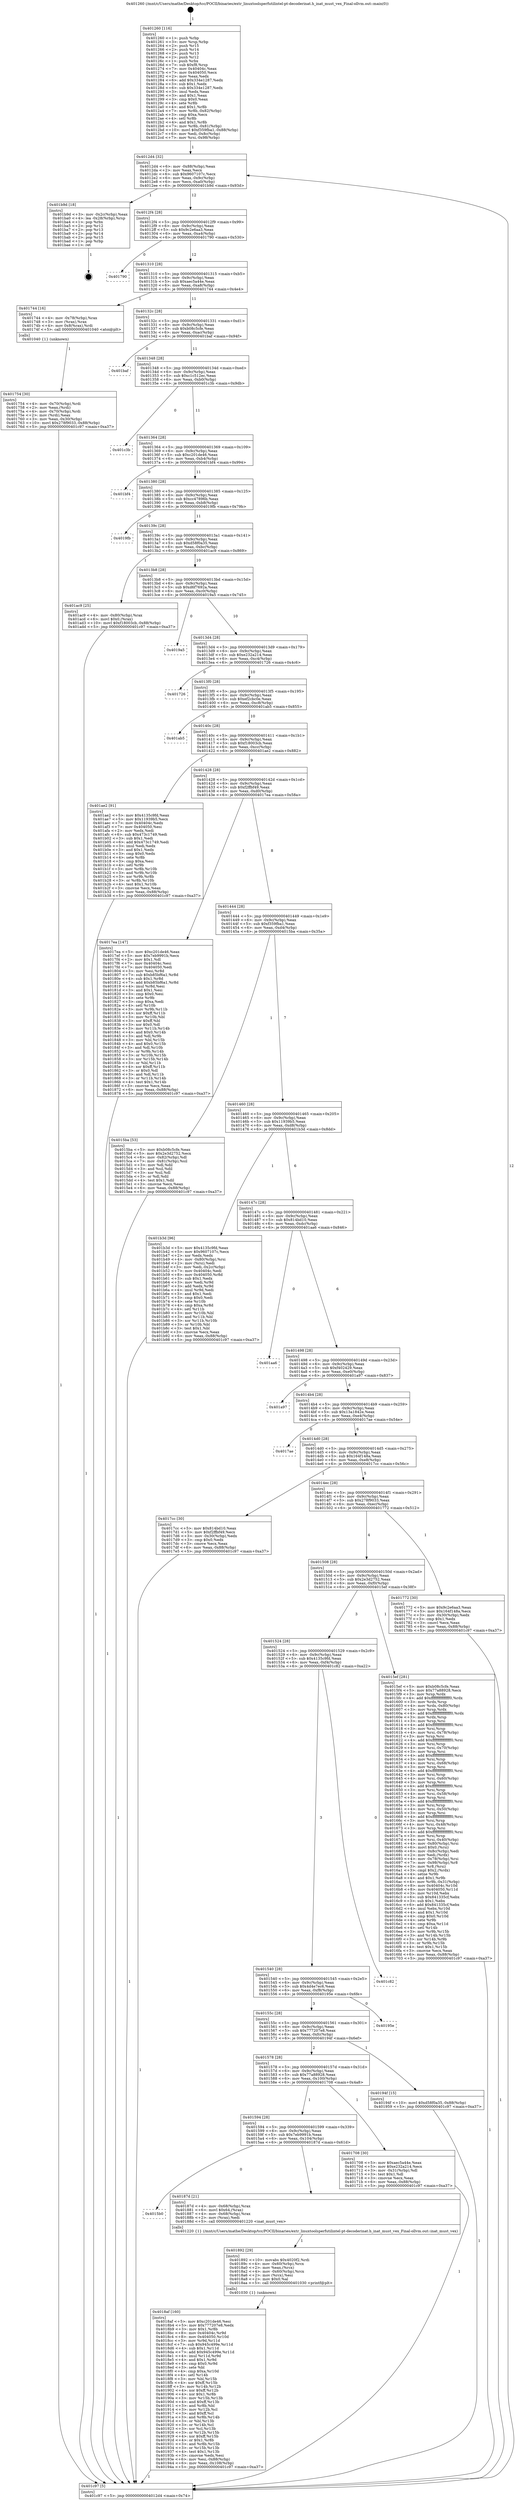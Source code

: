 digraph "0x401260" {
  label = "0x401260 (/mnt/c/Users/mathe/Desktop/tcc/POCII/binaries/extr_linuxtoolsperfutilintel-pt-decoderinat.h_inat_must_vex_Final-ollvm.out::main(0))"
  labelloc = "t"
  node[shape=record]

  Entry [label="",width=0.3,height=0.3,shape=circle,fillcolor=black,style=filled]
  "0x4012d4" [label="{
     0x4012d4 [32]\l
     | [instrs]\l
     &nbsp;&nbsp;0x4012d4 \<+6\>: mov -0x88(%rbp),%eax\l
     &nbsp;&nbsp;0x4012da \<+2\>: mov %eax,%ecx\l
     &nbsp;&nbsp;0x4012dc \<+6\>: sub $0x9607107c,%ecx\l
     &nbsp;&nbsp;0x4012e2 \<+6\>: mov %eax,-0x9c(%rbp)\l
     &nbsp;&nbsp;0x4012e8 \<+6\>: mov %ecx,-0xa0(%rbp)\l
     &nbsp;&nbsp;0x4012ee \<+6\>: je 0000000000401b9d \<main+0x93d\>\l
  }"]
  "0x401b9d" [label="{
     0x401b9d [18]\l
     | [instrs]\l
     &nbsp;&nbsp;0x401b9d \<+3\>: mov -0x2c(%rbp),%eax\l
     &nbsp;&nbsp;0x401ba0 \<+4\>: lea -0x28(%rbp),%rsp\l
     &nbsp;&nbsp;0x401ba4 \<+1\>: pop %rbx\l
     &nbsp;&nbsp;0x401ba5 \<+2\>: pop %r12\l
     &nbsp;&nbsp;0x401ba7 \<+2\>: pop %r13\l
     &nbsp;&nbsp;0x401ba9 \<+2\>: pop %r14\l
     &nbsp;&nbsp;0x401bab \<+2\>: pop %r15\l
     &nbsp;&nbsp;0x401bad \<+1\>: pop %rbp\l
     &nbsp;&nbsp;0x401bae \<+1\>: ret\l
  }"]
  "0x4012f4" [label="{
     0x4012f4 [28]\l
     | [instrs]\l
     &nbsp;&nbsp;0x4012f4 \<+5\>: jmp 00000000004012f9 \<main+0x99\>\l
     &nbsp;&nbsp;0x4012f9 \<+6\>: mov -0x9c(%rbp),%eax\l
     &nbsp;&nbsp;0x4012ff \<+5\>: sub $0x9c2e6aa3,%eax\l
     &nbsp;&nbsp;0x401304 \<+6\>: mov %eax,-0xa4(%rbp)\l
     &nbsp;&nbsp;0x40130a \<+6\>: je 0000000000401790 \<main+0x530\>\l
  }"]
  Exit [label="",width=0.3,height=0.3,shape=circle,fillcolor=black,style=filled,peripheries=2]
  "0x401790" [label="{
     0x401790\l
  }", style=dashed]
  "0x401310" [label="{
     0x401310 [28]\l
     | [instrs]\l
     &nbsp;&nbsp;0x401310 \<+5\>: jmp 0000000000401315 \<main+0xb5\>\l
     &nbsp;&nbsp;0x401315 \<+6\>: mov -0x9c(%rbp),%eax\l
     &nbsp;&nbsp;0x40131b \<+5\>: sub $0xaec5a44e,%eax\l
     &nbsp;&nbsp;0x401320 \<+6\>: mov %eax,-0xa8(%rbp)\l
     &nbsp;&nbsp;0x401326 \<+6\>: je 0000000000401744 \<main+0x4e4\>\l
  }"]
  "0x4018af" [label="{
     0x4018af [160]\l
     | [instrs]\l
     &nbsp;&nbsp;0x4018af \<+5\>: mov $0xc201de46,%esi\l
     &nbsp;&nbsp;0x4018b4 \<+5\>: mov $0x777207e8,%edx\l
     &nbsp;&nbsp;0x4018b9 \<+3\>: mov $0x1,%r8b\l
     &nbsp;&nbsp;0x4018bc \<+8\>: mov 0x40404c,%r9d\l
     &nbsp;&nbsp;0x4018c4 \<+8\>: mov 0x404050,%r10d\l
     &nbsp;&nbsp;0x4018cc \<+3\>: mov %r9d,%r11d\l
     &nbsp;&nbsp;0x4018cf \<+7\>: sub $0x945c499e,%r11d\l
     &nbsp;&nbsp;0x4018d6 \<+4\>: sub $0x1,%r11d\l
     &nbsp;&nbsp;0x4018da \<+7\>: add $0x945c499e,%r11d\l
     &nbsp;&nbsp;0x4018e1 \<+4\>: imul %r11d,%r9d\l
     &nbsp;&nbsp;0x4018e5 \<+4\>: and $0x1,%r9d\l
     &nbsp;&nbsp;0x4018e9 \<+4\>: cmp $0x0,%r9d\l
     &nbsp;&nbsp;0x4018ed \<+3\>: sete %bl\l
     &nbsp;&nbsp;0x4018f0 \<+4\>: cmp $0xa,%r10d\l
     &nbsp;&nbsp;0x4018f4 \<+4\>: setl %r14b\l
     &nbsp;&nbsp;0x4018f8 \<+3\>: mov %bl,%r15b\l
     &nbsp;&nbsp;0x4018fb \<+4\>: xor $0xff,%r15b\l
     &nbsp;&nbsp;0x4018ff \<+3\>: mov %r14b,%r12b\l
     &nbsp;&nbsp;0x401902 \<+4\>: xor $0xff,%r12b\l
     &nbsp;&nbsp;0x401906 \<+4\>: xor $0x1,%r8b\l
     &nbsp;&nbsp;0x40190a \<+3\>: mov %r15b,%r13b\l
     &nbsp;&nbsp;0x40190d \<+4\>: and $0xff,%r13b\l
     &nbsp;&nbsp;0x401911 \<+3\>: and %r8b,%bl\l
     &nbsp;&nbsp;0x401914 \<+3\>: mov %r12b,%cl\l
     &nbsp;&nbsp;0x401917 \<+3\>: and $0xff,%cl\l
     &nbsp;&nbsp;0x40191a \<+3\>: and %r8b,%r14b\l
     &nbsp;&nbsp;0x40191d \<+3\>: or %bl,%r13b\l
     &nbsp;&nbsp;0x401920 \<+3\>: or %r14b,%cl\l
     &nbsp;&nbsp;0x401923 \<+3\>: xor %cl,%r13b\l
     &nbsp;&nbsp;0x401926 \<+3\>: or %r12b,%r15b\l
     &nbsp;&nbsp;0x401929 \<+4\>: xor $0xff,%r15b\l
     &nbsp;&nbsp;0x40192d \<+4\>: or $0x1,%r8b\l
     &nbsp;&nbsp;0x401931 \<+3\>: and %r8b,%r15b\l
     &nbsp;&nbsp;0x401934 \<+3\>: or %r15b,%r13b\l
     &nbsp;&nbsp;0x401937 \<+4\>: test $0x1,%r13b\l
     &nbsp;&nbsp;0x40193b \<+3\>: cmovne %edx,%esi\l
     &nbsp;&nbsp;0x40193e \<+6\>: mov %esi,-0x88(%rbp)\l
     &nbsp;&nbsp;0x401944 \<+6\>: mov %eax,-0x108(%rbp)\l
     &nbsp;&nbsp;0x40194a \<+5\>: jmp 0000000000401c97 \<main+0xa37\>\l
  }"]
  "0x401744" [label="{
     0x401744 [16]\l
     | [instrs]\l
     &nbsp;&nbsp;0x401744 \<+4\>: mov -0x78(%rbp),%rax\l
     &nbsp;&nbsp;0x401748 \<+3\>: mov (%rax),%rax\l
     &nbsp;&nbsp;0x40174b \<+4\>: mov 0x8(%rax),%rdi\l
     &nbsp;&nbsp;0x40174f \<+5\>: call 0000000000401040 \<atoi@plt\>\l
     | [calls]\l
     &nbsp;&nbsp;0x401040 \{1\} (unknown)\l
  }"]
  "0x40132c" [label="{
     0x40132c [28]\l
     | [instrs]\l
     &nbsp;&nbsp;0x40132c \<+5\>: jmp 0000000000401331 \<main+0xd1\>\l
     &nbsp;&nbsp;0x401331 \<+6\>: mov -0x9c(%rbp),%eax\l
     &nbsp;&nbsp;0x401337 \<+5\>: sub $0xb08c5cfe,%eax\l
     &nbsp;&nbsp;0x40133c \<+6\>: mov %eax,-0xac(%rbp)\l
     &nbsp;&nbsp;0x401342 \<+6\>: je 0000000000401baf \<main+0x94f\>\l
  }"]
  "0x401892" [label="{
     0x401892 [29]\l
     | [instrs]\l
     &nbsp;&nbsp;0x401892 \<+10\>: movabs $0x4020f2,%rdi\l
     &nbsp;&nbsp;0x40189c \<+4\>: mov -0x60(%rbp),%rcx\l
     &nbsp;&nbsp;0x4018a0 \<+2\>: mov %eax,(%rcx)\l
     &nbsp;&nbsp;0x4018a2 \<+4\>: mov -0x60(%rbp),%rcx\l
     &nbsp;&nbsp;0x4018a6 \<+2\>: mov (%rcx),%esi\l
     &nbsp;&nbsp;0x4018a8 \<+2\>: mov $0x0,%al\l
     &nbsp;&nbsp;0x4018aa \<+5\>: call 0000000000401030 \<printf@plt\>\l
     | [calls]\l
     &nbsp;&nbsp;0x401030 \{1\} (unknown)\l
  }"]
  "0x401baf" [label="{
     0x401baf\l
  }", style=dashed]
  "0x401348" [label="{
     0x401348 [28]\l
     | [instrs]\l
     &nbsp;&nbsp;0x401348 \<+5\>: jmp 000000000040134d \<main+0xed\>\l
     &nbsp;&nbsp;0x40134d \<+6\>: mov -0x9c(%rbp),%eax\l
     &nbsp;&nbsp;0x401353 \<+5\>: sub $0xc1c512ec,%eax\l
     &nbsp;&nbsp;0x401358 \<+6\>: mov %eax,-0xb0(%rbp)\l
     &nbsp;&nbsp;0x40135e \<+6\>: je 0000000000401c3b \<main+0x9db\>\l
  }"]
  "0x4015b0" [label="{
     0x4015b0\l
  }", style=dashed]
  "0x401c3b" [label="{
     0x401c3b\l
  }", style=dashed]
  "0x401364" [label="{
     0x401364 [28]\l
     | [instrs]\l
     &nbsp;&nbsp;0x401364 \<+5\>: jmp 0000000000401369 \<main+0x109\>\l
     &nbsp;&nbsp;0x401369 \<+6\>: mov -0x9c(%rbp),%eax\l
     &nbsp;&nbsp;0x40136f \<+5\>: sub $0xc201de46,%eax\l
     &nbsp;&nbsp;0x401374 \<+6\>: mov %eax,-0xb4(%rbp)\l
     &nbsp;&nbsp;0x40137a \<+6\>: je 0000000000401bf4 \<main+0x994\>\l
  }"]
  "0x40187d" [label="{
     0x40187d [21]\l
     | [instrs]\l
     &nbsp;&nbsp;0x40187d \<+4\>: mov -0x68(%rbp),%rax\l
     &nbsp;&nbsp;0x401881 \<+6\>: movl $0x64,(%rax)\l
     &nbsp;&nbsp;0x401887 \<+4\>: mov -0x68(%rbp),%rax\l
     &nbsp;&nbsp;0x40188b \<+2\>: mov (%rax),%edi\l
     &nbsp;&nbsp;0x40188d \<+5\>: call 0000000000401220 \<inat_must_vex\>\l
     | [calls]\l
     &nbsp;&nbsp;0x401220 \{1\} (/mnt/c/Users/mathe/Desktop/tcc/POCII/binaries/extr_linuxtoolsperfutilintel-pt-decoderinat.h_inat_must_vex_Final-ollvm.out::inat_must_vex)\l
  }"]
  "0x401bf4" [label="{
     0x401bf4\l
  }", style=dashed]
  "0x401380" [label="{
     0x401380 [28]\l
     | [instrs]\l
     &nbsp;&nbsp;0x401380 \<+5\>: jmp 0000000000401385 \<main+0x125\>\l
     &nbsp;&nbsp;0x401385 \<+6\>: mov -0x9c(%rbp),%eax\l
     &nbsp;&nbsp;0x40138b \<+5\>: sub $0xcc47896b,%eax\l
     &nbsp;&nbsp;0x401390 \<+6\>: mov %eax,-0xb8(%rbp)\l
     &nbsp;&nbsp;0x401396 \<+6\>: je 00000000004019fb \<main+0x79b\>\l
  }"]
  "0x401754" [label="{
     0x401754 [30]\l
     | [instrs]\l
     &nbsp;&nbsp;0x401754 \<+4\>: mov -0x70(%rbp),%rdi\l
     &nbsp;&nbsp;0x401758 \<+2\>: mov %eax,(%rdi)\l
     &nbsp;&nbsp;0x40175a \<+4\>: mov -0x70(%rbp),%rdi\l
     &nbsp;&nbsp;0x40175e \<+2\>: mov (%rdi),%eax\l
     &nbsp;&nbsp;0x401760 \<+3\>: mov %eax,-0x30(%rbp)\l
     &nbsp;&nbsp;0x401763 \<+10\>: movl $0x278f9033,-0x88(%rbp)\l
     &nbsp;&nbsp;0x40176d \<+5\>: jmp 0000000000401c97 \<main+0xa37\>\l
  }"]
  "0x4019fb" [label="{
     0x4019fb\l
  }", style=dashed]
  "0x40139c" [label="{
     0x40139c [28]\l
     | [instrs]\l
     &nbsp;&nbsp;0x40139c \<+5\>: jmp 00000000004013a1 \<main+0x141\>\l
     &nbsp;&nbsp;0x4013a1 \<+6\>: mov -0x9c(%rbp),%eax\l
     &nbsp;&nbsp;0x4013a7 \<+5\>: sub $0xd58f0a35,%eax\l
     &nbsp;&nbsp;0x4013ac \<+6\>: mov %eax,-0xbc(%rbp)\l
     &nbsp;&nbsp;0x4013b2 \<+6\>: je 0000000000401ac9 \<main+0x869\>\l
  }"]
  "0x401594" [label="{
     0x401594 [28]\l
     | [instrs]\l
     &nbsp;&nbsp;0x401594 \<+5\>: jmp 0000000000401599 \<main+0x339\>\l
     &nbsp;&nbsp;0x401599 \<+6\>: mov -0x9c(%rbp),%eax\l
     &nbsp;&nbsp;0x40159f \<+5\>: sub $0x7eb9991b,%eax\l
     &nbsp;&nbsp;0x4015a4 \<+6\>: mov %eax,-0x104(%rbp)\l
     &nbsp;&nbsp;0x4015aa \<+6\>: je 000000000040187d \<main+0x61d\>\l
  }"]
  "0x401ac9" [label="{
     0x401ac9 [25]\l
     | [instrs]\l
     &nbsp;&nbsp;0x401ac9 \<+4\>: mov -0x80(%rbp),%rax\l
     &nbsp;&nbsp;0x401acd \<+6\>: movl $0x0,(%rax)\l
     &nbsp;&nbsp;0x401ad3 \<+10\>: movl $0xf18003cb,-0x88(%rbp)\l
     &nbsp;&nbsp;0x401add \<+5\>: jmp 0000000000401c97 \<main+0xa37\>\l
  }"]
  "0x4013b8" [label="{
     0x4013b8 [28]\l
     | [instrs]\l
     &nbsp;&nbsp;0x4013b8 \<+5\>: jmp 00000000004013bd \<main+0x15d\>\l
     &nbsp;&nbsp;0x4013bd \<+6\>: mov -0x9c(%rbp),%eax\l
     &nbsp;&nbsp;0x4013c3 \<+5\>: sub $0xd6f7692a,%eax\l
     &nbsp;&nbsp;0x4013c8 \<+6\>: mov %eax,-0xc0(%rbp)\l
     &nbsp;&nbsp;0x4013ce \<+6\>: je 00000000004019a5 \<main+0x745\>\l
  }"]
  "0x401708" [label="{
     0x401708 [30]\l
     | [instrs]\l
     &nbsp;&nbsp;0x401708 \<+5\>: mov $0xaec5a44e,%eax\l
     &nbsp;&nbsp;0x40170d \<+5\>: mov $0xe232a214,%ecx\l
     &nbsp;&nbsp;0x401712 \<+3\>: mov -0x31(%rbp),%dl\l
     &nbsp;&nbsp;0x401715 \<+3\>: test $0x1,%dl\l
     &nbsp;&nbsp;0x401718 \<+3\>: cmovne %ecx,%eax\l
     &nbsp;&nbsp;0x40171b \<+6\>: mov %eax,-0x88(%rbp)\l
     &nbsp;&nbsp;0x401721 \<+5\>: jmp 0000000000401c97 \<main+0xa37\>\l
  }"]
  "0x4019a5" [label="{
     0x4019a5\l
  }", style=dashed]
  "0x4013d4" [label="{
     0x4013d4 [28]\l
     | [instrs]\l
     &nbsp;&nbsp;0x4013d4 \<+5\>: jmp 00000000004013d9 \<main+0x179\>\l
     &nbsp;&nbsp;0x4013d9 \<+6\>: mov -0x9c(%rbp),%eax\l
     &nbsp;&nbsp;0x4013df \<+5\>: sub $0xe232a214,%eax\l
     &nbsp;&nbsp;0x4013e4 \<+6\>: mov %eax,-0xc4(%rbp)\l
     &nbsp;&nbsp;0x4013ea \<+6\>: je 0000000000401726 \<main+0x4c6\>\l
  }"]
  "0x401578" [label="{
     0x401578 [28]\l
     | [instrs]\l
     &nbsp;&nbsp;0x401578 \<+5\>: jmp 000000000040157d \<main+0x31d\>\l
     &nbsp;&nbsp;0x40157d \<+6\>: mov -0x9c(%rbp),%eax\l
     &nbsp;&nbsp;0x401583 \<+5\>: sub $0x77a88928,%eax\l
     &nbsp;&nbsp;0x401588 \<+6\>: mov %eax,-0x100(%rbp)\l
     &nbsp;&nbsp;0x40158e \<+6\>: je 0000000000401708 \<main+0x4a8\>\l
  }"]
  "0x401726" [label="{
     0x401726\l
  }", style=dashed]
  "0x4013f0" [label="{
     0x4013f0 [28]\l
     | [instrs]\l
     &nbsp;&nbsp;0x4013f0 \<+5\>: jmp 00000000004013f5 \<main+0x195\>\l
     &nbsp;&nbsp;0x4013f5 \<+6\>: mov -0x9c(%rbp),%eax\l
     &nbsp;&nbsp;0x4013fb \<+5\>: sub $0xef2cbc0e,%eax\l
     &nbsp;&nbsp;0x401400 \<+6\>: mov %eax,-0xc8(%rbp)\l
     &nbsp;&nbsp;0x401406 \<+6\>: je 0000000000401ab5 \<main+0x855\>\l
  }"]
  "0x40194f" [label="{
     0x40194f [15]\l
     | [instrs]\l
     &nbsp;&nbsp;0x40194f \<+10\>: movl $0xd58f0a35,-0x88(%rbp)\l
     &nbsp;&nbsp;0x401959 \<+5\>: jmp 0000000000401c97 \<main+0xa37\>\l
  }"]
  "0x401ab5" [label="{
     0x401ab5\l
  }", style=dashed]
  "0x40140c" [label="{
     0x40140c [28]\l
     | [instrs]\l
     &nbsp;&nbsp;0x40140c \<+5\>: jmp 0000000000401411 \<main+0x1b1\>\l
     &nbsp;&nbsp;0x401411 \<+6\>: mov -0x9c(%rbp),%eax\l
     &nbsp;&nbsp;0x401417 \<+5\>: sub $0xf18003cb,%eax\l
     &nbsp;&nbsp;0x40141c \<+6\>: mov %eax,-0xcc(%rbp)\l
     &nbsp;&nbsp;0x401422 \<+6\>: je 0000000000401ae2 \<main+0x882\>\l
  }"]
  "0x40155c" [label="{
     0x40155c [28]\l
     | [instrs]\l
     &nbsp;&nbsp;0x40155c \<+5\>: jmp 0000000000401561 \<main+0x301\>\l
     &nbsp;&nbsp;0x401561 \<+6\>: mov -0x9c(%rbp),%eax\l
     &nbsp;&nbsp;0x401567 \<+5\>: sub $0x777207e8,%eax\l
     &nbsp;&nbsp;0x40156c \<+6\>: mov %eax,-0xfc(%rbp)\l
     &nbsp;&nbsp;0x401572 \<+6\>: je 000000000040194f \<main+0x6ef\>\l
  }"]
  "0x401ae2" [label="{
     0x401ae2 [91]\l
     | [instrs]\l
     &nbsp;&nbsp;0x401ae2 \<+5\>: mov $0x4135c9fd,%eax\l
     &nbsp;&nbsp;0x401ae7 \<+5\>: mov $0x11939b5,%ecx\l
     &nbsp;&nbsp;0x401aec \<+7\>: mov 0x40404c,%edx\l
     &nbsp;&nbsp;0x401af3 \<+7\>: mov 0x404050,%esi\l
     &nbsp;&nbsp;0x401afa \<+2\>: mov %edx,%edi\l
     &nbsp;&nbsp;0x401afc \<+6\>: sub $0x473c1749,%edi\l
     &nbsp;&nbsp;0x401b02 \<+3\>: sub $0x1,%edi\l
     &nbsp;&nbsp;0x401b05 \<+6\>: add $0x473c1749,%edi\l
     &nbsp;&nbsp;0x401b0b \<+3\>: imul %edi,%edx\l
     &nbsp;&nbsp;0x401b0e \<+3\>: and $0x1,%edx\l
     &nbsp;&nbsp;0x401b11 \<+3\>: cmp $0x0,%edx\l
     &nbsp;&nbsp;0x401b14 \<+4\>: sete %r8b\l
     &nbsp;&nbsp;0x401b18 \<+3\>: cmp $0xa,%esi\l
     &nbsp;&nbsp;0x401b1b \<+4\>: setl %r9b\l
     &nbsp;&nbsp;0x401b1f \<+3\>: mov %r8b,%r10b\l
     &nbsp;&nbsp;0x401b22 \<+3\>: and %r9b,%r10b\l
     &nbsp;&nbsp;0x401b25 \<+3\>: xor %r9b,%r8b\l
     &nbsp;&nbsp;0x401b28 \<+3\>: or %r8b,%r10b\l
     &nbsp;&nbsp;0x401b2b \<+4\>: test $0x1,%r10b\l
     &nbsp;&nbsp;0x401b2f \<+3\>: cmovne %ecx,%eax\l
     &nbsp;&nbsp;0x401b32 \<+6\>: mov %eax,-0x88(%rbp)\l
     &nbsp;&nbsp;0x401b38 \<+5\>: jmp 0000000000401c97 \<main+0xa37\>\l
  }"]
  "0x401428" [label="{
     0x401428 [28]\l
     | [instrs]\l
     &nbsp;&nbsp;0x401428 \<+5\>: jmp 000000000040142d \<main+0x1cd\>\l
     &nbsp;&nbsp;0x40142d \<+6\>: mov -0x9c(%rbp),%eax\l
     &nbsp;&nbsp;0x401433 \<+5\>: sub $0xf2ffbf49,%eax\l
     &nbsp;&nbsp;0x401438 \<+6\>: mov %eax,-0xd0(%rbp)\l
     &nbsp;&nbsp;0x40143e \<+6\>: je 00000000004017ea \<main+0x58a\>\l
  }"]
  "0x40195e" [label="{
     0x40195e\l
  }", style=dashed]
  "0x4017ea" [label="{
     0x4017ea [147]\l
     | [instrs]\l
     &nbsp;&nbsp;0x4017ea \<+5\>: mov $0xc201de46,%eax\l
     &nbsp;&nbsp;0x4017ef \<+5\>: mov $0x7eb9991b,%ecx\l
     &nbsp;&nbsp;0x4017f4 \<+2\>: mov $0x1,%dl\l
     &nbsp;&nbsp;0x4017f6 \<+7\>: mov 0x40404c,%esi\l
     &nbsp;&nbsp;0x4017fd \<+7\>: mov 0x404050,%edi\l
     &nbsp;&nbsp;0x401804 \<+3\>: mov %esi,%r8d\l
     &nbsp;&nbsp;0x401807 \<+7\>: sub $0xb85bf6a1,%r8d\l
     &nbsp;&nbsp;0x40180e \<+4\>: sub $0x1,%r8d\l
     &nbsp;&nbsp;0x401812 \<+7\>: add $0xb85bf6a1,%r8d\l
     &nbsp;&nbsp;0x401819 \<+4\>: imul %r8d,%esi\l
     &nbsp;&nbsp;0x40181d \<+3\>: and $0x1,%esi\l
     &nbsp;&nbsp;0x401820 \<+3\>: cmp $0x0,%esi\l
     &nbsp;&nbsp;0x401823 \<+4\>: sete %r9b\l
     &nbsp;&nbsp;0x401827 \<+3\>: cmp $0xa,%edi\l
     &nbsp;&nbsp;0x40182a \<+4\>: setl %r10b\l
     &nbsp;&nbsp;0x40182e \<+3\>: mov %r9b,%r11b\l
     &nbsp;&nbsp;0x401831 \<+4\>: xor $0xff,%r11b\l
     &nbsp;&nbsp;0x401835 \<+3\>: mov %r10b,%bl\l
     &nbsp;&nbsp;0x401838 \<+3\>: xor $0xff,%bl\l
     &nbsp;&nbsp;0x40183b \<+3\>: xor $0x0,%dl\l
     &nbsp;&nbsp;0x40183e \<+3\>: mov %r11b,%r14b\l
     &nbsp;&nbsp;0x401841 \<+4\>: and $0x0,%r14b\l
     &nbsp;&nbsp;0x401845 \<+3\>: and %dl,%r9b\l
     &nbsp;&nbsp;0x401848 \<+3\>: mov %bl,%r15b\l
     &nbsp;&nbsp;0x40184b \<+4\>: and $0x0,%r15b\l
     &nbsp;&nbsp;0x40184f \<+3\>: and %dl,%r10b\l
     &nbsp;&nbsp;0x401852 \<+3\>: or %r9b,%r14b\l
     &nbsp;&nbsp;0x401855 \<+3\>: or %r10b,%r15b\l
     &nbsp;&nbsp;0x401858 \<+3\>: xor %r15b,%r14b\l
     &nbsp;&nbsp;0x40185b \<+3\>: or %bl,%r11b\l
     &nbsp;&nbsp;0x40185e \<+4\>: xor $0xff,%r11b\l
     &nbsp;&nbsp;0x401862 \<+3\>: or $0x0,%dl\l
     &nbsp;&nbsp;0x401865 \<+3\>: and %dl,%r11b\l
     &nbsp;&nbsp;0x401868 \<+3\>: or %r11b,%r14b\l
     &nbsp;&nbsp;0x40186b \<+4\>: test $0x1,%r14b\l
     &nbsp;&nbsp;0x40186f \<+3\>: cmovne %ecx,%eax\l
     &nbsp;&nbsp;0x401872 \<+6\>: mov %eax,-0x88(%rbp)\l
     &nbsp;&nbsp;0x401878 \<+5\>: jmp 0000000000401c97 \<main+0xa37\>\l
  }"]
  "0x401444" [label="{
     0x401444 [28]\l
     | [instrs]\l
     &nbsp;&nbsp;0x401444 \<+5\>: jmp 0000000000401449 \<main+0x1e9\>\l
     &nbsp;&nbsp;0x401449 \<+6\>: mov -0x9c(%rbp),%eax\l
     &nbsp;&nbsp;0x40144f \<+5\>: sub $0xf359fba1,%eax\l
     &nbsp;&nbsp;0x401454 \<+6\>: mov %eax,-0xd4(%rbp)\l
     &nbsp;&nbsp;0x40145a \<+6\>: je 00000000004015ba \<main+0x35a\>\l
  }"]
  "0x401540" [label="{
     0x401540 [28]\l
     | [instrs]\l
     &nbsp;&nbsp;0x401540 \<+5\>: jmp 0000000000401545 \<main+0x2e5\>\l
     &nbsp;&nbsp;0x401545 \<+6\>: mov -0x9c(%rbp),%eax\l
     &nbsp;&nbsp;0x40154b \<+5\>: sub $0x4d4e7ec6,%eax\l
     &nbsp;&nbsp;0x401550 \<+6\>: mov %eax,-0xf8(%rbp)\l
     &nbsp;&nbsp;0x401556 \<+6\>: je 000000000040195e \<main+0x6fe\>\l
  }"]
  "0x4015ba" [label="{
     0x4015ba [53]\l
     | [instrs]\l
     &nbsp;&nbsp;0x4015ba \<+5\>: mov $0xb08c5cfe,%eax\l
     &nbsp;&nbsp;0x4015bf \<+5\>: mov $0x2e3d2752,%ecx\l
     &nbsp;&nbsp;0x4015c4 \<+6\>: mov -0x82(%rbp),%dl\l
     &nbsp;&nbsp;0x4015ca \<+7\>: mov -0x81(%rbp),%sil\l
     &nbsp;&nbsp;0x4015d1 \<+3\>: mov %dl,%dil\l
     &nbsp;&nbsp;0x4015d4 \<+3\>: and %sil,%dil\l
     &nbsp;&nbsp;0x4015d7 \<+3\>: xor %sil,%dl\l
     &nbsp;&nbsp;0x4015da \<+3\>: or %dl,%dil\l
     &nbsp;&nbsp;0x4015dd \<+4\>: test $0x1,%dil\l
     &nbsp;&nbsp;0x4015e1 \<+3\>: cmovne %ecx,%eax\l
     &nbsp;&nbsp;0x4015e4 \<+6\>: mov %eax,-0x88(%rbp)\l
     &nbsp;&nbsp;0x4015ea \<+5\>: jmp 0000000000401c97 \<main+0xa37\>\l
  }"]
  "0x401460" [label="{
     0x401460 [28]\l
     | [instrs]\l
     &nbsp;&nbsp;0x401460 \<+5\>: jmp 0000000000401465 \<main+0x205\>\l
     &nbsp;&nbsp;0x401465 \<+6\>: mov -0x9c(%rbp),%eax\l
     &nbsp;&nbsp;0x40146b \<+5\>: sub $0x11939b5,%eax\l
     &nbsp;&nbsp;0x401470 \<+6\>: mov %eax,-0xd8(%rbp)\l
     &nbsp;&nbsp;0x401476 \<+6\>: je 0000000000401b3d \<main+0x8dd\>\l
  }"]
  "0x401c97" [label="{
     0x401c97 [5]\l
     | [instrs]\l
     &nbsp;&nbsp;0x401c97 \<+5\>: jmp 00000000004012d4 \<main+0x74\>\l
  }"]
  "0x401260" [label="{
     0x401260 [116]\l
     | [instrs]\l
     &nbsp;&nbsp;0x401260 \<+1\>: push %rbp\l
     &nbsp;&nbsp;0x401261 \<+3\>: mov %rsp,%rbp\l
     &nbsp;&nbsp;0x401264 \<+2\>: push %r15\l
     &nbsp;&nbsp;0x401266 \<+2\>: push %r14\l
     &nbsp;&nbsp;0x401268 \<+2\>: push %r13\l
     &nbsp;&nbsp;0x40126a \<+2\>: push %r12\l
     &nbsp;&nbsp;0x40126c \<+1\>: push %rbx\l
     &nbsp;&nbsp;0x40126d \<+7\>: sub $0xf8,%rsp\l
     &nbsp;&nbsp;0x401274 \<+7\>: mov 0x40404c,%eax\l
     &nbsp;&nbsp;0x40127b \<+7\>: mov 0x404050,%ecx\l
     &nbsp;&nbsp;0x401282 \<+2\>: mov %eax,%edx\l
     &nbsp;&nbsp;0x401284 \<+6\>: add $0x334e1287,%edx\l
     &nbsp;&nbsp;0x40128a \<+3\>: sub $0x1,%edx\l
     &nbsp;&nbsp;0x40128d \<+6\>: sub $0x334e1287,%edx\l
     &nbsp;&nbsp;0x401293 \<+3\>: imul %edx,%eax\l
     &nbsp;&nbsp;0x401296 \<+3\>: and $0x1,%eax\l
     &nbsp;&nbsp;0x401299 \<+3\>: cmp $0x0,%eax\l
     &nbsp;&nbsp;0x40129c \<+4\>: sete %r8b\l
     &nbsp;&nbsp;0x4012a0 \<+4\>: and $0x1,%r8b\l
     &nbsp;&nbsp;0x4012a4 \<+7\>: mov %r8b,-0x82(%rbp)\l
     &nbsp;&nbsp;0x4012ab \<+3\>: cmp $0xa,%ecx\l
     &nbsp;&nbsp;0x4012ae \<+4\>: setl %r8b\l
     &nbsp;&nbsp;0x4012b2 \<+4\>: and $0x1,%r8b\l
     &nbsp;&nbsp;0x4012b6 \<+7\>: mov %r8b,-0x81(%rbp)\l
     &nbsp;&nbsp;0x4012bd \<+10\>: movl $0xf359fba1,-0x88(%rbp)\l
     &nbsp;&nbsp;0x4012c7 \<+6\>: mov %edi,-0x8c(%rbp)\l
     &nbsp;&nbsp;0x4012cd \<+7\>: mov %rsi,-0x98(%rbp)\l
  }"]
  "0x401c82" [label="{
     0x401c82\l
  }", style=dashed]
  "0x401b3d" [label="{
     0x401b3d [96]\l
     | [instrs]\l
     &nbsp;&nbsp;0x401b3d \<+5\>: mov $0x4135c9fd,%eax\l
     &nbsp;&nbsp;0x401b42 \<+5\>: mov $0x9607107c,%ecx\l
     &nbsp;&nbsp;0x401b47 \<+2\>: xor %edx,%edx\l
     &nbsp;&nbsp;0x401b49 \<+4\>: mov -0x80(%rbp),%rsi\l
     &nbsp;&nbsp;0x401b4d \<+2\>: mov (%rsi),%edi\l
     &nbsp;&nbsp;0x401b4f \<+3\>: mov %edi,-0x2c(%rbp)\l
     &nbsp;&nbsp;0x401b52 \<+7\>: mov 0x40404c,%edi\l
     &nbsp;&nbsp;0x401b59 \<+8\>: mov 0x404050,%r8d\l
     &nbsp;&nbsp;0x401b61 \<+3\>: sub $0x1,%edx\l
     &nbsp;&nbsp;0x401b64 \<+3\>: mov %edi,%r9d\l
     &nbsp;&nbsp;0x401b67 \<+3\>: add %edx,%r9d\l
     &nbsp;&nbsp;0x401b6a \<+4\>: imul %r9d,%edi\l
     &nbsp;&nbsp;0x401b6e \<+3\>: and $0x1,%edi\l
     &nbsp;&nbsp;0x401b71 \<+3\>: cmp $0x0,%edi\l
     &nbsp;&nbsp;0x401b74 \<+4\>: sete %r10b\l
     &nbsp;&nbsp;0x401b78 \<+4\>: cmp $0xa,%r8d\l
     &nbsp;&nbsp;0x401b7c \<+4\>: setl %r11b\l
     &nbsp;&nbsp;0x401b80 \<+3\>: mov %r10b,%bl\l
     &nbsp;&nbsp;0x401b83 \<+3\>: and %r11b,%bl\l
     &nbsp;&nbsp;0x401b86 \<+3\>: xor %r11b,%r10b\l
     &nbsp;&nbsp;0x401b89 \<+3\>: or %r10b,%bl\l
     &nbsp;&nbsp;0x401b8c \<+3\>: test $0x1,%bl\l
     &nbsp;&nbsp;0x401b8f \<+3\>: cmovne %ecx,%eax\l
     &nbsp;&nbsp;0x401b92 \<+6\>: mov %eax,-0x88(%rbp)\l
     &nbsp;&nbsp;0x401b98 \<+5\>: jmp 0000000000401c97 \<main+0xa37\>\l
  }"]
  "0x40147c" [label="{
     0x40147c [28]\l
     | [instrs]\l
     &nbsp;&nbsp;0x40147c \<+5\>: jmp 0000000000401481 \<main+0x221\>\l
     &nbsp;&nbsp;0x401481 \<+6\>: mov -0x9c(%rbp),%eax\l
     &nbsp;&nbsp;0x401487 \<+5\>: sub $0x814bd10,%eax\l
     &nbsp;&nbsp;0x40148c \<+6\>: mov %eax,-0xdc(%rbp)\l
     &nbsp;&nbsp;0x401492 \<+6\>: je 0000000000401aa6 \<main+0x846\>\l
  }"]
  "0x401524" [label="{
     0x401524 [28]\l
     | [instrs]\l
     &nbsp;&nbsp;0x401524 \<+5\>: jmp 0000000000401529 \<main+0x2c9\>\l
     &nbsp;&nbsp;0x401529 \<+6\>: mov -0x9c(%rbp),%eax\l
     &nbsp;&nbsp;0x40152f \<+5\>: sub $0x4135c9fd,%eax\l
     &nbsp;&nbsp;0x401534 \<+6\>: mov %eax,-0xf4(%rbp)\l
     &nbsp;&nbsp;0x40153a \<+6\>: je 0000000000401c82 \<main+0xa22\>\l
  }"]
  "0x401aa6" [label="{
     0x401aa6\l
  }", style=dashed]
  "0x401498" [label="{
     0x401498 [28]\l
     | [instrs]\l
     &nbsp;&nbsp;0x401498 \<+5\>: jmp 000000000040149d \<main+0x23d\>\l
     &nbsp;&nbsp;0x40149d \<+6\>: mov -0x9c(%rbp),%eax\l
     &nbsp;&nbsp;0x4014a3 \<+5\>: sub $0xf402429,%eax\l
     &nbsp;&nbsp;0x4014a8 \<+6\>: mov %eax,-0xe0(%rbp)\l
     &nbsp;&nbsp;0x4014ae \<+6\>: je 0000000000401a97 \<main+0x837\>\l
  }"]
  "0x4015ef" [label="{
     0x4015ef [281]\l
     | [instrs]\l
     &nbsp;&nbsp;0x4015ef \<+5\>: mov $0xb08c5cfe,%eax\l
     &nbsp;&nbsp;0x4015f4 \<+5\>: mov $0x77a88928,%ecx\l
     &nbsp;&nbsp;0x4015f9 \<+3\>: mov %rsp,%rdx\l
     &nbsp;&nbsp;0x4015fc \<+4\>: add $0xfffffffffffffff0,%rdx\l
     &nbsp;&nbsp;0x401600 \<+3\>: mov %rdx,%rsp\l
     &nbsp;&nbsp;0x401603 \<+4\>: mov %rdx,-0x80(%rbp)\l
     &nbsp;&nbsp;0x401607 \<+3\>: mov %rsp,%rdx\l
     &nbsp;&nbsp;0x40160a \<+4\>: add $0xfffffffffffffff0,%rdx\l
     &nbsp;&nbsp;0x40160e \<+3\>: mov %rdx,%rsp\l
     &nbsp;&nbsp;0x401611 \<+3\>: mov %rsp,%rsi\l
     &nbsp;&nbsp;0x401614 \<+4\>: add $0xfffffffffffffff0,%rsi\l
     &nbsp;&nbsp;0x401618 \<+3\>: mov %rsi,%rsp\l
     &nbsp;&nbsp;0x40161b \<+4\>: mov %rsi,-0x78(%rbp)\l
     &nbsp;&nbsp;0x40161f \<+3\>: mov %rsp,%rsi\l
     &nbsp;&nbsp;0x401622 \<+4\>: add $0xfffffffffffffff0,%rsi\l
     &nbsp;&nbsp;0x401626 \<+3\>: mov %rsi,%rsp\l
     &nbsp;&nbsp;0x401629 \<+4\>: mov %rsi,-0x70(%rbp)\l
     &nbsp;&nbsp;0x40162d \<+3\>: mov %rsp,%rsi\l
     &nbsp;&nbsp;0x401630 \<+4\>: add $0xfffffffffffffff0,%rsi\l
     &nbsp;&nbsp;0x401634 \<+3\>: mov %rsi,%rsp\l
     &nbsp;&nbsp;0x401637 \<+4\>: mov %rsi,-0x68(%rbp)\l
     &nbsp;&nbsp;0x40163b \<+3\>: mov %rsp,%rsi\l
     &nbsp;&nbsp;0x40163e \<+4\>: add $0xfffffffffffffff0,%rsi\l
     &nbsp;&nbsp;0x401642 \<+3\>: mov %rsi,%rsp\l
     &nbsp;&nbsp;0x401645 \<+4\>: mov %rsi,-0x60(%rbp)\l
     &nbsp;&nbsp;0x401649 \<+3\>: mov %rsp,%rsi\l
     &nbsp;&nbsp;0x40164c \<+4\>: add $0xfffffffffffffff0,%rsi\l
     &nbsp;&nbsp;0x401650 \<+3\>: mov %rsi,%rsp\l
     &nbsp;&nbsp;0x401653 \<+4\>: mov %rsi,-0x58(%rbp)\l
     &nbsp;&nbsp;0x401657 \<+3\>: mov %rsp,%rsi\l
     &nbsp;&nbsp;0x40165a \<+4\>: add $0xfffffffffffffff0,%rsi\l
     &nbsp;&nbsp;0x40165e \<+3\>: mov %rsi,%rsp\l
     &nbsp;&nbsp;0x401661 \<+4\>: mov %rsi,-0x50(%rbp)\l
     &nbsp;&nbsp;0x401665 \<+3\>: mov %rsp,%rsi\l
     &nbsp;&nbsp;0x401668 \<+4\>: add $0xfffffffffffffff0,%rsi\l
     &nbsp;&nbsp;0x40166c \<+3\>: mov %rsi,%rsp\l
     &nbsp;&nbsp;0x40166f \<+4\>: mov %rsi,-0x48(%rbp)\l
     &nbsp;&nbsp;0x401673 \<+3\>: mov %rsp,%rsi\l
     &nbsp;&nbsp;0x401676 \<+4\>: add $0xfffffffffffffff0,%rsi\l
     &nbsp;&nbsp;0x40167a \<+3\>: mov %rsi,%rsp\l
     &nbsp;&nbsp;0x40167d \<+4\>: mov %rsi,-0x40(%rbp)\l
     &nbsp;&nbsp;0x401681 \<+4\>: mov -0x80(%rbp),%rsi\l
     &nbsp;&nbsp;0x401685 \<+6\>: movl $0x0,(%rsi)\l
     &nbsp;&nbsp;0x40168b \<+6\>: mov -0x8c(%rbp),%edi\l
     &nbsp;&nbsp;0x401691 \<+2\>: mov %edi,(%rdx)\l
     &nbsp;&nbsp;0x401693 \<+4\>: mov -0x78(%rbp),%rsi\l
     &nbsp;&nbsp;0x401697 \<+7\>: mov -0x98(%rbp),%r8\l
     &nbsp;&nbsp;0x40169e \<+3\>: mov %r8,(%rsi)\l
     &nbsp;&nbsp;0x4016a1 \<+3\>: cmpl $0x2,(%rdx)\l
     &nbsp;&nbsp;0x4016a4 \<+4\>: setne %r9b\l
     &nbsp;&nbsp;0x4016a8 \<+4\>: and $0x1,%r9b\l
     &nbsp;&nbsp;0x4016ac \<+4\>: mov %r9b,-0x31(%rbp)\l
     &nbsp;&nbsp;0x4016b0 \<+8\>: mov 0x40404c,%r10d\l
     &nbsp;&nbsp;0x4016b8 \<+8\>: mov 0x404050,%r11d\l
     &nbsp;&nbsp;0x4016c0 \<+3\>: mov %r10d,%ebx\l
     &nbsp;&nbsp;0x4016c3 \<+6\>: sub $0x841335cf,%ebx\l
     &nbsp;&nbsp;0x4016c9 \<+3\>: sub $0x1,%ebx\l
     &nbsp;&nbsp;0x4016cc \<+6\>: add $0x841335cf,%ebx\l
     &nbsp;&nbsp;0x4016d2 \<+4\>: imul %ebx,%r10d\l
     &nbsp;&nbsp;0x4016d6 \<+4\>: and $0x1,%r10d\l
     &nbsp;&nbsp;0x4016da \<+4\>: cmp $0x0,%r10d\l
     &nbsp;&nbsp;0x4016de \<+4\>: sete %r9b\l
     &nbsp;&nbsp;0x4016e2 \<+4\>: cmp $0xa,%r11d\l
     &nbsp;&nbsp;0x4016e6 \<+4\>: setl %r14b\l
     &nbsp;&nbsp;0x4016ea \<+3\>: mov %r9b,%r15b\l
     &nbsp;&nbsp;0x4016ed \<+3\>: and %r14b,%r15b\l
     &nbsp;&nbsp;0x4016f0 \<+3\>: xor %r14b,%r9b\l
     &nbsp;&nbsp;0x4016f3 \<+3\>: or %r9b,%r15b\l
     &nbsp;&nbsp;0x4016f6 \<+4\>: test $0x1,%r15b\l
     &nbsp;&nbsp;0x4016fa \<+3\>: cmovne %ecx,%eax\l
     &nbsp;&nbsp;0x4016fd \<+6\>: mov %eax,-0x88(%rbp)\l
     &nbsp;&nbsp;0x401703 \<+5\>: jmp 0000000000401c97 \<main+0xa37\>\l
  }"]
  "0x401a97" [label="{
     0x401a97\l
  }", style=dashed]
  "0x4014b4" [label="{
     0x4014b4 [28]\l
     | [instrs]\l
     &nbsp;&nbsp;0x4014b4 \<+5\>: jmp 00000000004014b9 \<main+0x259\>\l
     &nbsp;&nbsp;0x4014b9 \<+6\>: mov -0x9c(%rbp),%eax\l
     &nbsp;&nbsp;0x4014bf \<+5\>: sub $0x13a1842e,%eax\l
     &nbsp;&nbsp;0x4014c4 \<+6\>: mov %eax,-0xe4(%rbp)\l
     &nbsp;&nbsp;0x4014ca \<+6\>: je 00000000004017ae \<main+0x54e\>\l
  }"]
  "0x401508" [label="{
     0x401508 [28]\l
     | [instrs]\l
     &nbsp;&nbsp;0x401508 \<+5\>: jmp 000000000040150d \<main+0x2ad\>\l
     &nbsp;&nbsp;0x40150d \<+6\>: mov -0x9c(%rbp),%eax\l
     &nbsp;&nbsp;0x401513 \<+5\>: sub $0x2e3d2752,%eax\l
     &nbsp;&nbsp;0x401518 \<+6\>: mov %eax,-0xf0(%rbp)\l
     &nbsp;&nbsp;0x40151e \<+6\>: je 00000000004015ef \<main+0x38f\>\l
  }"]
  "0x4017ae" [label="{
     0x4017ae\l
  }", style=dashed]
  "0x4014d0" [label="{
     0x4014d0 [28]\l
     | [instrs]\l
     &nbsp;&nbsp;0x4014d0 \<+5\>: jmp 00000000004014d5 \<main+0x275\>\l
     &nbsp;&nbsp;0x4014d5 \<+6\>: mov -0x9c(%rbp),%eax\l
     &nbsp;&nbsp;0x4014db \<+5\>: sub $0x164f148a,%eax\l
     &nbsp;&nbsp;0x4014e0 \<+6\>: mov %eax,-0xe8(%rbp)\l
     &nbsp;&nbsp;0x4014e6 \<+6\>: je 00000000004017cc \<main+0x56c\>\l
  }"]
  "0x401772" [label="{
     0x401772 [30]\l
     | [instrs]\l
     &nbsp;&nbsp;0x401772 \<+5\>: mov $0x9c2e6aa3,%eax\l
     &nbsp;&nbsp;0x401777 \<+5\>: mov $0x164f148a,%ecx\l
     &nbsp;&nbsp;0x40177c \<+3\>: mov -0x30(%rbp),%edx\l
     &nbsp;&nbsp;0x40177f \<+3\>: cmp $0x1,%edx\l
     &nbsp;&nbsp;0x401782 \<+3\>: cmovl %ecx,%eax\l
     &nbsp;&nbsp;0x401785 \<+6\>: mov %eax,-0x88(%rbp)\l
     &nbsp;&nbsp;0x40178b \<+5\>: jmp 0000000000401c97 \<main+0xa37\>\l
  }"]
  "0x4017cc" [label="{
     0x4017cc [30]\l
     | [instrs]\l
     &nbsp;&nbsp;0x4017cc \<+5\>: mov $0x814bd10,%eax\l
     &nbsp;&nbsp;0x4017d1 \<+5\>: mov $0xf2ffbf49,%ecx\l
     &nbsp;&nbsp;0x4017d6 \<+3\>: mov -0x30(%rbp),%edx\l
     &nbsp;&nbsp;0x4017d9 \<+3\>: cmp $0x0,%edx\l
     &nbsp;&nbsp;0x4017dc \<+3\>: cmove %ecx,%eax\l
     &nbsp;&nbsp;0x4017df \<+6\>: mov %eax,-0x88(%rbp)\l
     &nbsp;&nbsp;0x4017e5 \<+5\>: jmp 0000000000401c97 \<main+0xa37\>\l
  }"]
  "0x4014ec" [label="{
     0x4014ec [28]\l
     | [instrs]\l
     &nbsp;&nbsp;0x4014ec \<+5\>: jmp 00000000004014f1 \<main+0x291\>\l
     &nbsp;&nbsp;0x4014f1 \<+6\>: mov -0x9c(%rbp),%eax\l
     &nbsp;&nbsp;0x4014f7 \<+5\>: sub $0x278f9033,%eax\l
     &nbsp;&nbsp;0x4014fc \<+6\>: mov %eax,-0xec(%rbp)\l
     &nbsp;&nbsp;0x401502 \<+6\>: je 0000000000401772 \<main+0x512\>\l
  }"]
  Entry -> "0x401260" [label=" 1"]
  "0x4012d4" -> "0x401b9d" [label=" 1"]
  "0x4012d4" -> "0x4012f4" [label=" 12"]
  "0x401b9d" -> Exit [label=" 1"]
  "0x4012f4" -> "0x401790" [label=" 0"]
  "0x4012f4" -> "0x401310" [label=" 12"]
  "0x401b3d" -> "0x401c97" [label=" 1"]
  "0x401310" -> "0x401744" [label=" 1"]
  "0x401310" -> "0x40132c" [label=" 11"]
  "0x401ae2" -> "0x401c97" [label=" 1"]
  "0x40132c" -> "0x401baf" [label=" 0"]
  "0x40132c" -> "0x401348" [label=" 11"]
  "0x401ac9" -> "0x401c97" [label=" 1"]
  "0x401348" -> "0x401c3b" [label=" 0"]
  "0x401348" -> "0x401364" [label=" 11"]
  "0x40194f" -> "0x401c97" [label=" 1"]
  "0x401364" -> "0x401bf4" [label=" 0"]
  "0x401364" -> "0x401380" [label=" 11"]
  "0x4018af" -> "0x401c97" [label=" 1"]
  "0x401380" -> "0x4019fb" [label=" 0"]
  "0x401380" -> "0x40139c" [label=" 11"]
  "0x40187d" -> "0x401892" [label=" 1"]
  "0x40139c" -> "0x401ac9" [label=" 1"]
  "0x40139c" -> "0x4013b8" [label=" 10"]
  "0x401594" -> "0x4015b0" [label=" 0"]
  "0x4013b8" -> "0x4019a5" [label=" 0"]
  "0x4013b8" -> "0x4013d4" [label=" 10"]
  "0x401594" -> "0x40187d" [label=" 1"]
  "0x4013d4" -> "0x401726" [label=" 0"]
  "0x4013d4" -> "0x4013f0" [label=" 10"]
  "0x4017ea" -> "0x401c97" [label=" 1"]
  "0x4013f0" -> "0x401ab5" [label=" 0"]
  "0x4013f0" -> "0x40140c" [label=" 10"]
  "0x4017cc" -> "0x401c97" [label=" 1"]
  "0x40140c" -> "0x401ae2" [label=" 1"]
  "0x40140c" -> "0x401428" [label=" 9"]
  "0x401754" -> "0x401c97" [label=" 1"]
  "0x401428" -> "0x4017ea" [label=" 1"]
  "0x401428" -> "0x401444" [label=" 8"]
  "0x401744" -> "0x401754" [label=" 1"]
  "0x401444" -> "0x4015ba" [label=" 1"]
  "0x401444" -> "0x401460" [label=" 7"]
  "0x4015ba" -> "0x401c97" [label=" 1"]
  "0x401260" -> "0x4012d4" [label=" 1"]
  "0x401c97" -> "0x4012d4" [label=" 12"]
  "0x401578" -> "0x401594" [label=" 1"]
  "0x401460" -> "0x401b3d" [label=" 1"]
  "0x401460" -> "0x40147c" [label=" 6"]
  "0x401578" -> "0x401708" [label=" 1"]
  "0x40147c" -> "0x401aa6" [label=" 0"]
  "0x40147c" -> "0x401498" [label=" 6"]
  "0x40155c" -> "0x40194f" [label=" 1"]
  "0x401498" -> "0x401a97" [label=" 0"]
  "0x401498" -> "0x4014b4" [label=" 6"]
  "0x401772" -> "0x401c97" [label=" 1"]
  "0x4014b4" -> "0x4017ae" [label=" 0"]
  "0x4014b4" -> "0x4014d0" [label=" 6"]
  "0x401540" -> "0x40195e" [label=" 0"]
  "0x4014d0" -> "0x4017cc" [label=" 1"]
  "0x4014d0" -> "0x4014ec" [label=" 5"]
  "0x401708" -> "0x401c97" [label=" 1"]
  "0x4014ec" -> "0x401772" [label=" 1"]
  "0x4014ec" -> "0x401508" [label=" 4"]
  "0x401540" -> "0x40155c" [label=" 3"]
  "0x401508" -> "0x4015ef" [label=" 1"]
  "0x401508" -> "0x401524" [label=" 3"]
  "0x40155c" -> "0x401578" [label=" 2"]
  "0x4015ef" -> "0x401c97" [label=" 1"]
  "0x401892" -> "0x4018af" [label=" 1"]
  "0x401524" -> "0x401c82" [label=" 0"]
  "0x401524" -> "0x401540" [label=" 3"]
}
